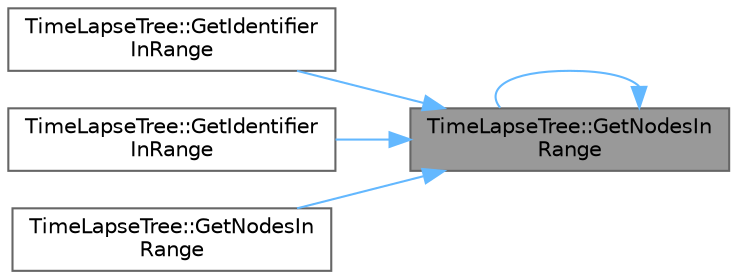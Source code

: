 digraph "TimeLapseTree::GetNodesInRange"
{
 // LATEX_PDF_SIZE
  bgcolor="transparent";
  edge [fontname=Helvetica,fontsize=10,labelfontname=Helvetica,labelfontsize=10];
  node [fontname=Helvetica,fontsize=10,shape=box,height=0.2,width=0.4];
  rankdir="RL";
  Node1 [id="Node000001",label="TimeLapseTree::GetNodesIn\lRange",height=0.2,width=0.4,color="gray40", fillcolor="grey60", style="filled", fontcolor="black",tooltip=" "];
  Node1 -> Node2 [id="edge1_Node000001_Node000002",dir="back",color="steelblue1",style="solid",tooltip=" "];
  Node2 [id="Node000002",label="TimeLapseTree::GetIdentifier\lInRange",height=0.2,width=0.4,color="grey40", fillcolor="white", style="filled",URL="$class_time_lapse_tree.html#a4e676de2a25585e40bd21c9aaf15facf",tooltip=" "];
  Node1 -> Node3 [id="edge2_Node000001_Node000003",dir="back",color="steelblue1",style="solid",tooltip=" "];
  Node3 [id="Node000003",label="TimeLapseTree::GetIdentifier\lInRange",height=0.2,width=0.4,color="grey40", fillcolor="white", style="filled",URL="$class_time_lapse_tree.html#ae4b213414d83ae10ad87045e5dc75059",tooltip=" "];
  Node1 -> Node1 [id="edge3_Node000001_Node000001",dir="back",color="steelblue1",style="solid",tooltip=" "];
  Node1 -> Node4 [id="edge4_Node000001_Node000004",dir="back",color="steelblue1",style="solid",tooltip=" "];
  Node4 [id="Node000004",label="TimeLapseTree::GetNodesIn\lRange",height=0.2,width=0.4,color="grey40", fillcolor="white", style="filled",URL="$class_time_lapse_tree.html#a05423de9ed171efa878b906a4afb8392",tooltip=" "];
}
